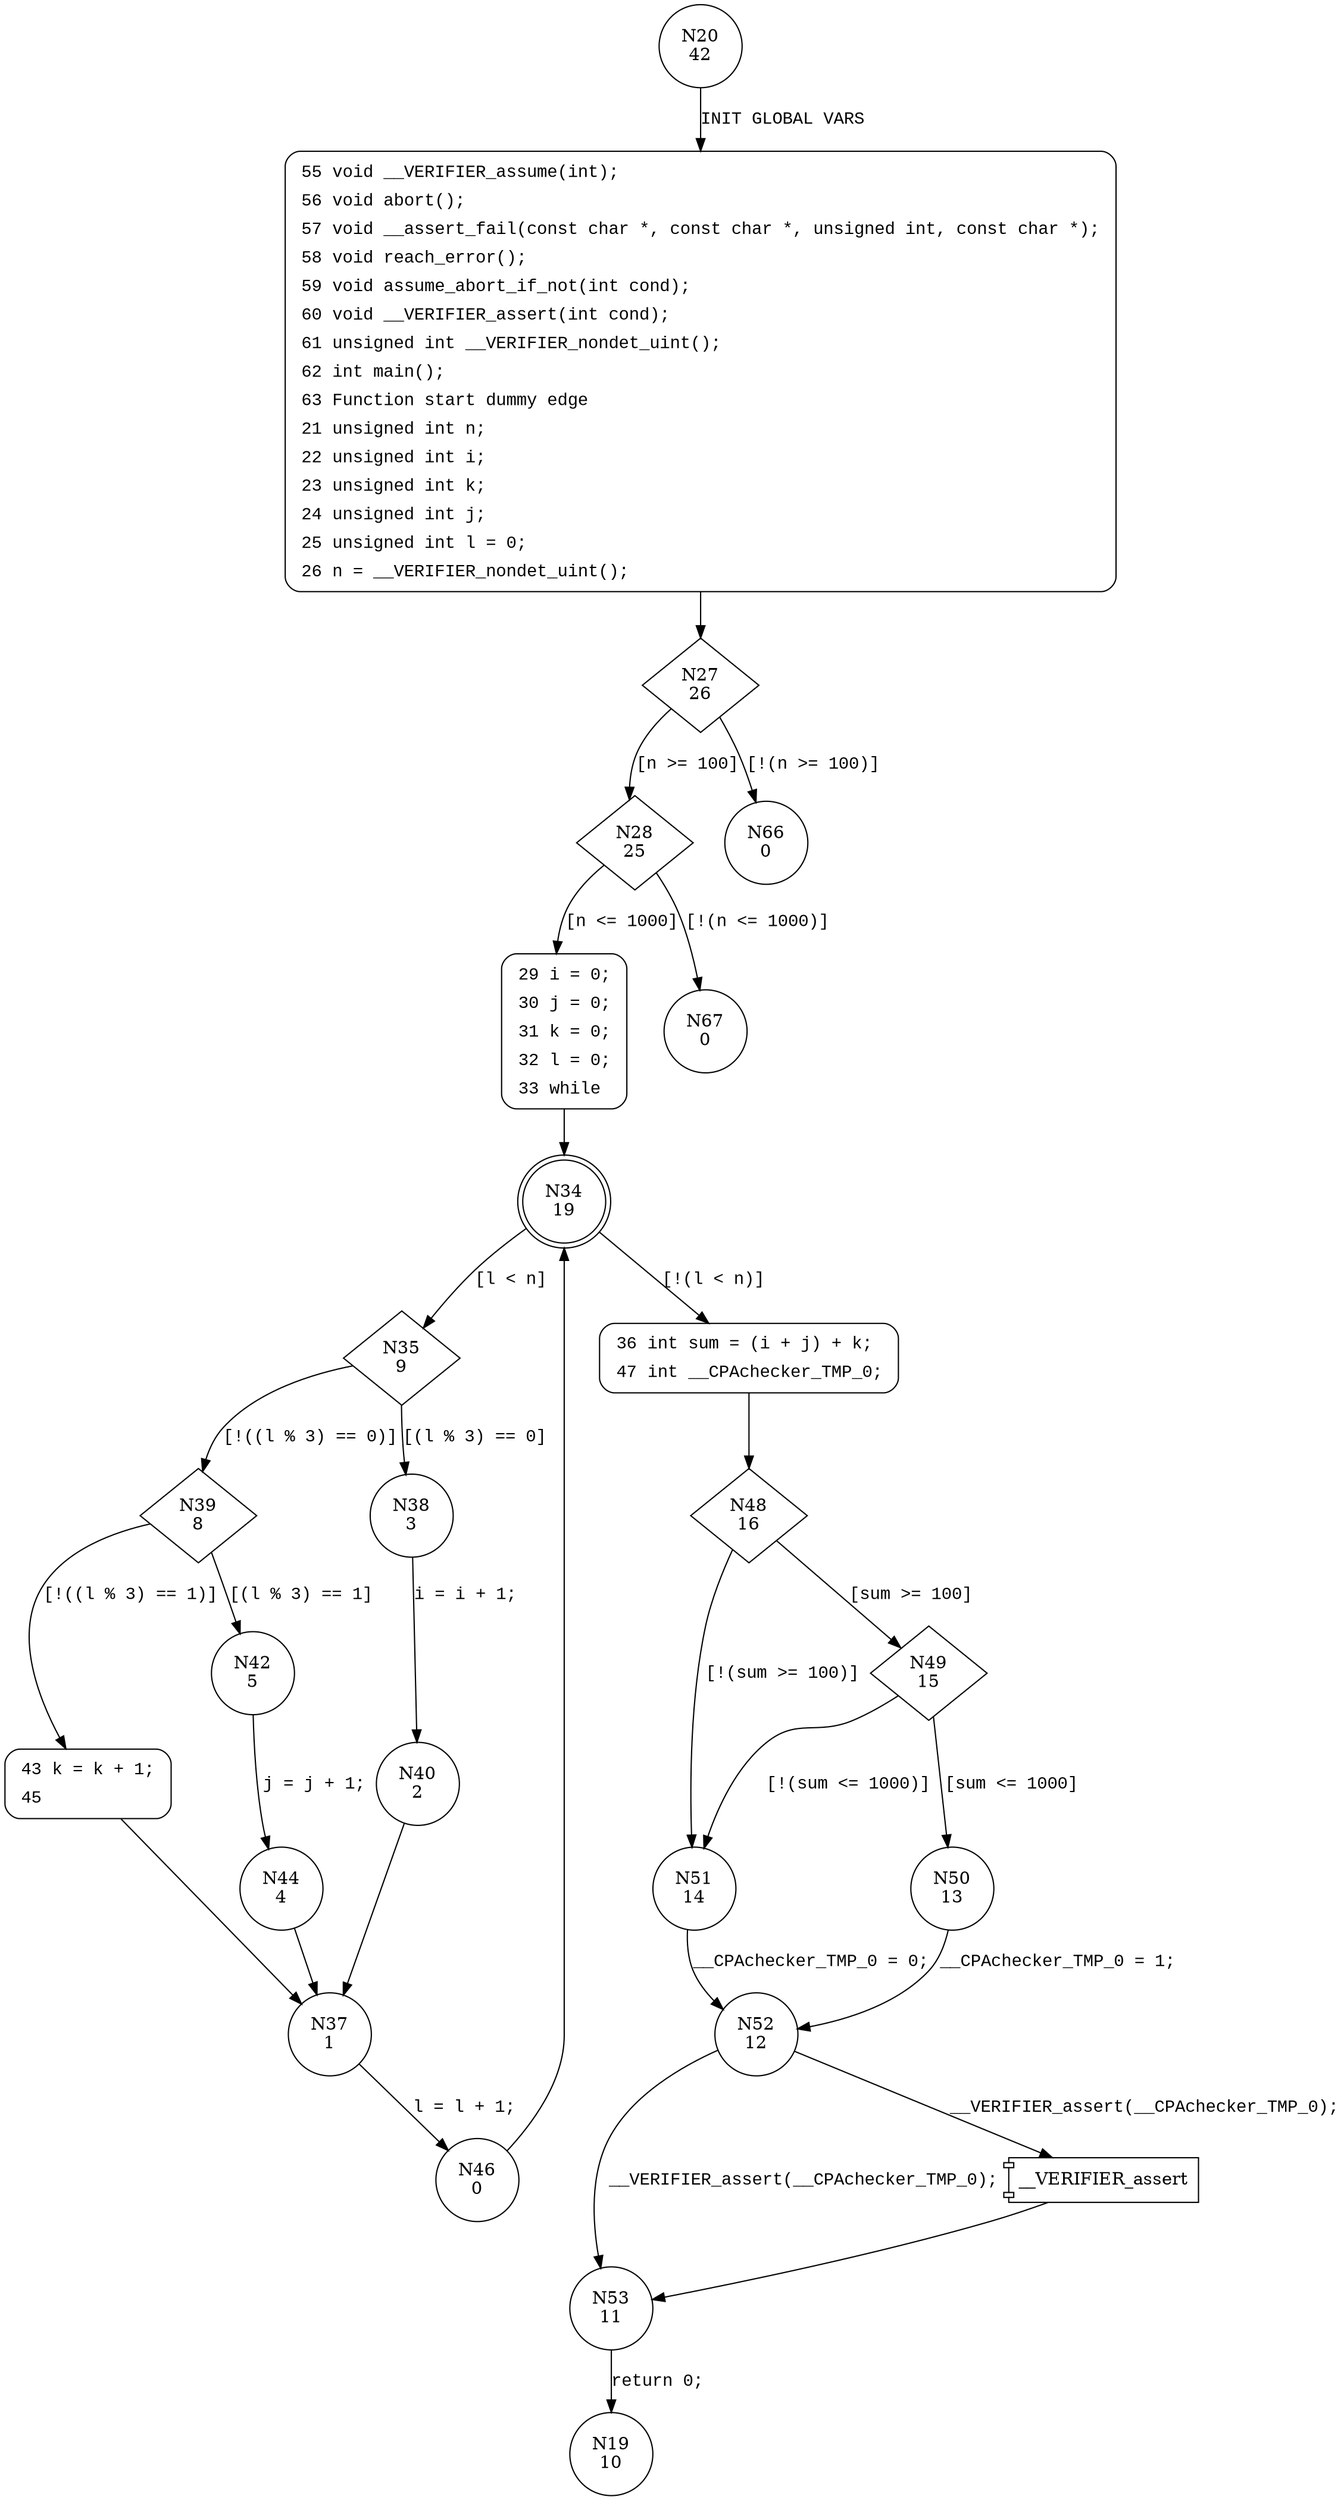 digraph main {
20 [shape="circle" label="N20\n42"]
55 [shape="circle" label="N55\n41"]
27 [shape="diamond" label="N27\n26"]
28 [shape="diamond" label="N28\n25"]
66 [shape="circle" label="N66\n0"]
29 [shape="circle" label="N29\n24"]
67 [shape="circle" label="N67\n0"]
34 [shape="doublecircle" label="N34\n19"]
35 [shape="diamond" label="N35\n9"]
36 [shape="circle" label="N36\n18"]
48 [shape="diamond" label="N48\n16"]
49 [shape="diamond" label="N49\n15"]
51 [shape="circle" label="N51\n14"]
52 [shape="circle" label="N52\n12"]
53 [shape="circle" label="N53\n11"]
19 [shape="circle" label="N19\n10"]
50 [shape="circle" label="N50\n13"]
38 [shape="circle" label="N38\n3"]
39 [shape="diamond" label="N39\n8"]
42 [shape="circle" label="N42\n5"]
43 [shape="circle" label="N43\n7"]
37 [shape="circle" label="N37\n1"]
46 [shape="circle" label="N46\n0"]
44 [shape="circle" label="N44\n4"]
40 [shape="circle" label="N40\n2"]
55 [style="filled,bold" penwidth="1" fillcolor="white" fontname="Courier New" shape="Mrecord" label=<<table border="0" cellborder="0" cellpadding="3" bgcolor="white"><tr><td align="right">55</td><td align="left">void __VERIFIER_assume(int);</td></tr><tr><td align="right">56</td><td align="left">void abort();</td></tr><tr><td align="right">57</td><td align="left">void __assert_fail(const char *, const char *, unsigned int, const char *);</td></tr><tr><td align="right">58</td><td align="left">void reach_error();</td></tr><tr><td align="right">59</td><td align="left">void assume_abort_if_not(int cond);</td></tr><tr><td align="right">60</td><td align="left">void __VERIFIER_assert(int cond);</td></tr><tr><td align="right">61</td><td align="left">unsigned int __VERIFIER_nondet_uint();</td></tr><tr><td align="right">62</td><td align="left">int main();</td></tr><tr><td align="right">63</td><td align="left">Function start dummy edge</td></tr><tr><td align="right">21</td><td align="left">unsigned int n;</td></tr><tr><td align="right">22</td><td align="left">unsigned int i;</td></tr><tr><td align="right">23</td><td align="left">unsigned int k;</td></tr><tr><td align="right">24</td><td align="left">unsigned int j;</td></tr><tr><td align="right">25</td><td align="left">unsigned int l = 0;</td></tr><tr><td align="right">26</td><td align="left">n = __VERIFIER_nondet_uint();</td></tr></table>>]
55 -> 27[label=""]
29 [style="filled,bold" penwidth="1" fillcolor="white" fontname="Courier New" shape="Mrecord" label=<<table border="0" cellborder="0" cellpadding="3" bgcolor="white"><tr><td align="right">29</td><td align="left">i = 0;</td></tr><tr><td align="right">30</td><td align="left">j = 0;</td></tr><tr><td align="right">31</td><td align="left">k = 0;</td></tr><tr><td align="right">32</td><td align="left">l = 0;</td></tr><tr><td align="right">33</td><td align="left">while</td></tr></table>>]
29 -> 34[label=""]
36 [style="filled,bold" penwidth="1" fillcolor="white" fontname="Courier New" shape="Mrecord" label=<<table border="0" cellborder="0" cellpadding="3" bgcolor="white"><tr><td align="right">36</td><td align="left">int sum = (i + j) + k;</td></tr><tr><td align="right">47</td><td align="left">int __CPAchecker_TMP_0;</td></tr></table>>]
36 -> 48[label=""]
43 [style="filled,bold" penwidth="1" fillcolor="white" fontname="Courier New" shape="Mrecord" label=<<table border="0" cellborder="0" cellpadding="3" bgcolor="white"><tr><td align="right">43</td><td align="left">k = k + 1;</td></tr><tr><td align="right">45</td><td align="left"></td></tr></table>>]
43 -> 37[label=""]
20 -> 55 [label="INIT GLOBAL VARS" fontname="Courier New"]
27 -> 28 [label="[n >= 100]" fontname="Courier New"]
27 -> 66 [label="[!(n >= 100)]" fontname="Courier New"]
28 -> 29 [label="[n <= 1000]" fontname="Courier New"]
28 -> 67 [label="[!(n <= 1000)]" fontname="Courier New"]
34 -> 35 [label="[l < n]" fontname="Courier New"]
34 -> 36 [label="[!(l < n)]" fontname="Courier New"]
48 -> 49 [label="[sum >= 100]" fontname="Courier New"]
48 -> 51 [label="[!(sum >= 100)]" fontname="Courier New"]
51 -> 52 [label="__CPAchecker_TMP_0 = 0;" fontname="Courier New"]
100001 [shape="component" label="__VERIFIER_assert"]
52 -> 100001 [label="__VERIFIER_assert(__CPAchecker_TMP_0);" fontname="Courier New"]
100001 -> 53 [label="" fontname="Courier New"]
52 -> 53 [label="__VERIFIER_assert(__CPAchecker_TMP_0);" fontname="Courier New"]
53 -> 19 [label="return 0;" fontname="Courier New"]
49 -> 50 [label="[sum <= 1000]" fontname="Courier New"]
49 -> 51 [label="[!(sum <= 1000)]" fontname="Courier New"]
35 -> 38 [label="[(l % 3) == 0]" fontname="Courier New"]
35 -> 39 [label="[!((l % 3) == 0)]" fontname="Courier New"]
39 -> 42 [label="[(l % 3) == 1]" fontname="Courier New"]
39 -> 43 [label="[!((l % 3) == 1)]" fontname="Courier New"]
37 -> 46 [label="l = l + 1;" fontname="Courier New"]
42 -> 44 [label="j = j + 1;" fontname="Courier New"]
38 -> 40 [label="i = i + 1;" fontname="Courier New"]
50 -> 52 [label="__CPAchecker_TMP_0 = 1;" fontname="Courier New"]
46 -> 34 [label="" fontname="Courier New"]
44 -> 37 [label="" fontname="Courier New"]
40 -> 37 [label="" fontname="Courier New"]
}